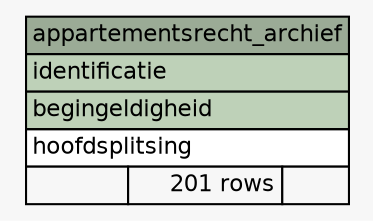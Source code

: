 // dot 2.43.0 on Linux 5.15.0-58-generic
// SchemaSpy rev Unknown
digraph "appartementsrecht_archief" {
  graph [
    rankdir="RL"
    bgcolor="#f7f7f7"
    nodesep="0.18"
    ranksep="0.46"
    fontname="Helvetica"
    fontsize="11"
  ];
  node [
    fontname="Helvetica"
    fontsize="11"
    shape="plaintext"
  ];
  edge [
    arrowsize="0.8"
  ];
  "appartementsrecht_archief" [
    label=<
    <TABLE BORDER="0" CELLBORDER="1" CELLSPACING="0" BGCOLOR="#ffffff">
      <TR><TD COLSPAN="3" BGCOLOR="#9bab96" ALIGN="CENTER">appartementsrecht_archief</TD></TR>
      <TR><TD PORT="identificatie" COLSPAN="3" BGCOLOR="#bed1b8" ALIGN="LEFT">identificatie</TD></TR>
      <TR><TD PORT="begingeldigheid" COLSPAN="3" BGCOLOR="#bed1b8" ALIGN="LEFT">begingeldigheid</TD></TR>
      <TR><TD PORT="hoofdsplitsing" COLSPAN="3" ALIGN="LEFT">hoofdsplitsing</TD></TR>
      <TR><TD ALIGN="LEFT" BGCOLOR="#f7f7f7">  </TD><TD ALIGN="RIGHT" BGCOLOR="#f7f7f7">201 rows</TD><TD ALIGN="RIGHT" BGCOLOR="#f7f7f7">  </TD></TR>
    </TABLE>>
    URL="tables/appartementsrecht_archief.html"
    tooltip="appartementsrecht_archief"
  ];
}
